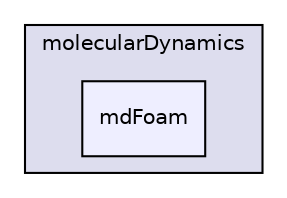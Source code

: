 digraph "applications/solvers/discreteMethods/molecularDynamics/mdFoam" {
  bgcolor=transparent;
  compound=true
  node [ fontsize="10", fontname="Helvetica"];
  edge [ labelfontsize="10", labelfontname="Helvetica"];
  subgraph clusterdir_d7710ebd646f354d1444cb29608ef4d3 {
    graph [ bgcolor="#ddddee", pencolor="black", label="molecularDynamics" fontname="Helvetica", fontsize="10", URL="dir_d7710ebd646f354d1444cb29608ef4d3.html"]
  dir_aae9c1625c2b368191859dedb07a3a55 [shape=box, label="mdFoam", style="filled", fillcolor="#eeeeff", pencolor="black", URL="dir_aae9c1625c2b368191859dedb07a3a55.html"];
  }
}
